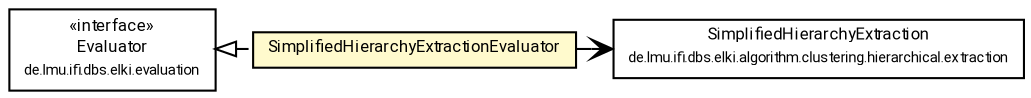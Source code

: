 #!/usr/local/bin/dot
#
# Class diagram 
# Generated by UMLGraph version R5_7_2-60-g0e99a6 (http://www.spinellis.gr/umlgraph/)
#

digraph G {
	graph [fontnames="svg"]
	edge [fontname="Roboto",fontsize=7,labelfontname="Roboto",labelfontsize=7,color="black"];
	node [fontname="Roboto",fontcolor="black",fontsize=8,shape=plaintext,margin=0,width=0,height=0];
	nodesep=0.15;
	ranksep=0.25;
	rankdir=LR;
	// de.lmu.ifi.dbs.elki.evaluation.clustering.extractor.SimplifiedHierarchyExtractionEvaluator
	c9550136 [label=<<table title="de.lmu.ifi.dbs.elki.evaluation.clustering.extractor.SimplifiedHierarchyExtractionEvaluator" border="0" cellborder="1" cellspacing="0" cellpadding="2" bgcolor="lemonChiffon" href="SimplifiedHierarchyExtractionEvaluator.html" target="_parent">
		<tr><td><table border="0" cellspacing="0" cellpadding="1">
		<tr><td align="center" balign="center"> <font face="Roboto">SimplifiedHierarchyExtractionEvaluator</font> </td></tr>
		</table></td></tr>
		</table>>, URL="SimplifiedHierarchyExtractionEvaluator.html"];
	// de.lmu.ifi.dbs.elki.algorithm.clustering.hierarchical.extraction.SimplifiedHierarchyExtraction
	c9550310 [label=<<table title="de.lmu.ifi.dbs.elki.algorithm.clustering.hierarchical.extraction.SimplifiedHierarchyExtraction" border="0" cellborder="1" cellspacing="0" cellpadding="2" href="../../../algorithm/clustering/hierarchical/extraction/SimplifiedHierarchyExtraction.html" target="_parent">
		<tr><td><table border="0" cellspacing="0" cellpadding="1">
		<tr><td align="center" balign="center"> <font face="Roboto">SimplifiedHierarchyExtraction</font> </td></tr>
		<tr><td align="center" balign="center"> <font face="Roboto" point-size="7.0">de.lmu.ifi.dbs.elki.algorithm.clustering.hierarchical.extraction</font> </td></tr>
		</table></td></tr>
		</table>>, URL="../../../algorithm/clustering/hierarchical/extraction/SimplifiedHierarchyExtraction.html"];
	// de.lmu.ifi.dbs.elki.evaluation.Evaluator
	c9550747 [label=<<table title="de.lmu.ifi.dbs.elki.evaluation.Evaluator" border="0" cellborder="1" cellspacing="0" cellpadding="2" href="../../Evaluator.html" target="_parent">
		<tr><td><table border="0" cellspacing="0" cellpadding="1">
		<tr><td align="center" balign="center"> &#171;interface&#187; </td></tr>
		<tr><td align="center" balign="center"> <font face="Roboto">Evaluator</font> </td></tr>
		<tr><td align="center" balign="center"> <font face="Roboto" point-size="7.0">de.lmu.ifi.dbs.elki.evaluation</font> </td></tr>
		</table></td></tr>
		</table>>, URL="../../Evaluator.html"];
	// de.lmu.ifi.dbs.elki.evaluation.clustering.extractor.SimplifiedHierarchyExtractionEvaluator implements de.lmu.ifi.dbs.elki.evaluation.Evaluator
	c9550747 -> c9550136 [arrowtail=empty,style=dashed,dir=back,weight=9];
	// de.lmu.ifi.dbs.elki.evaluation.clustering.extractor.SimplifiedHierarchyExtractionEvaluator navassoc de.lmu.ifi.dbs.elki.algorithm.clustering.hierarchical.extraction.SimplifiedHierarchyExtraction
	c9550136 -> c9550310 [arrowhead=open,weight=1];
}

